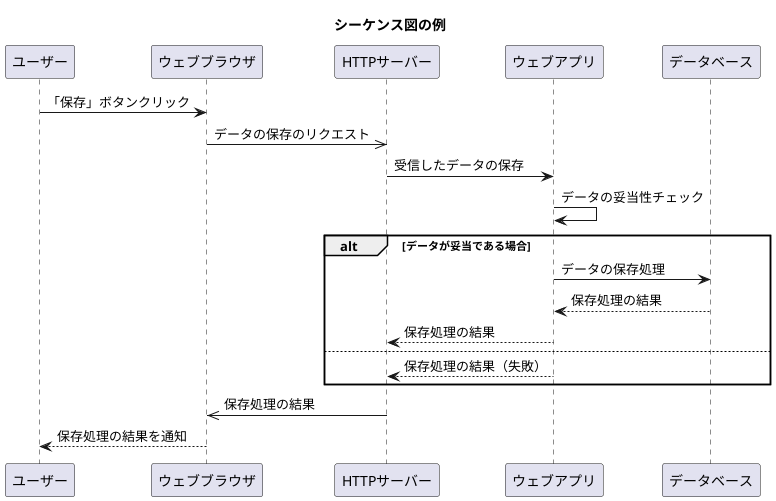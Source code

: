 @startuml シーケンス図
title シーケンス図の例

ユーザー -> ウェブブラウザ:「保存」ボタンクリック

ウェブブラウザ ->> HTTPサーバー:データの保存のリクエスト

HTTPサーバー -> ウェブアプリ:受信したデータの保存

ウェブアプリ -> ウェブアプリ:データの妥当性チェック
alt データが妥当である場合

ウェブアプリ -> データベース:データの保存処理
データベース --> ウェブアプリ:保存処理の結果
ウェブアプリ --> HTTPサーバー:保存処理の結果
else 

ウェブアプリ --> HTTPサーバー:保存処理の結果（失敗）
end

HTTPサーバー ->> ウェブブラウザ:保存処理の結果
ウェブブラウザ --> ユーザー:保存処理の結果を通知
@enduml